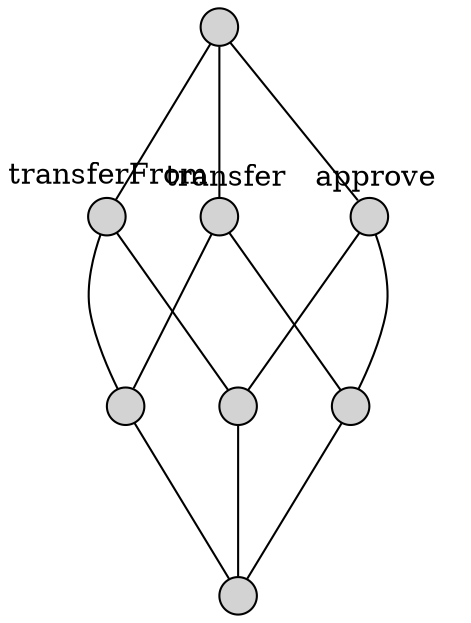 // <Lattice object of 3 atoms 8 concepts 3 coatoms at 0x7f717a366fd0>
digraph Lattice {
	node [label="" shape=circle style=filled width=.25]
	edge [dir=none labeldistance=1.5 minlen=2]
	c0
	c1
	c1 -> c1 [color=transparent headlabel="" labelangle=270]
	c1 -> c0
	c2
	c2 -> c2 [color=transparent headlabel="" labelangle=270]
	c2 -> c0
	c3
	c3 -> c3 [color=transparent labelangle=90 taillabel=transferFrom]
	c3 -> c1
	c3 -> c2
	c4
	c4 -> c4 [color=transparent headlabel="" labelangle=270]
	c4 -> c0
	c5
	c5 -> c5 [color=transparent headlabel="" labelangle=270]
	c5 -> c5 [color=transparent labelangle=90 taillabel=approve]
	c5 -> c1
	c5 -> c4
	c6
	c6 -> c6 [color=transparent headlabel="" labelangle=270]
	c6 -> c6 [color=transparent labelangle=90 taillabel=transfer]
	c6 -> c2
	c6 -> c4
	c7
	c7 -> c3
	c7 -> c5
	c7 -> c6
}
